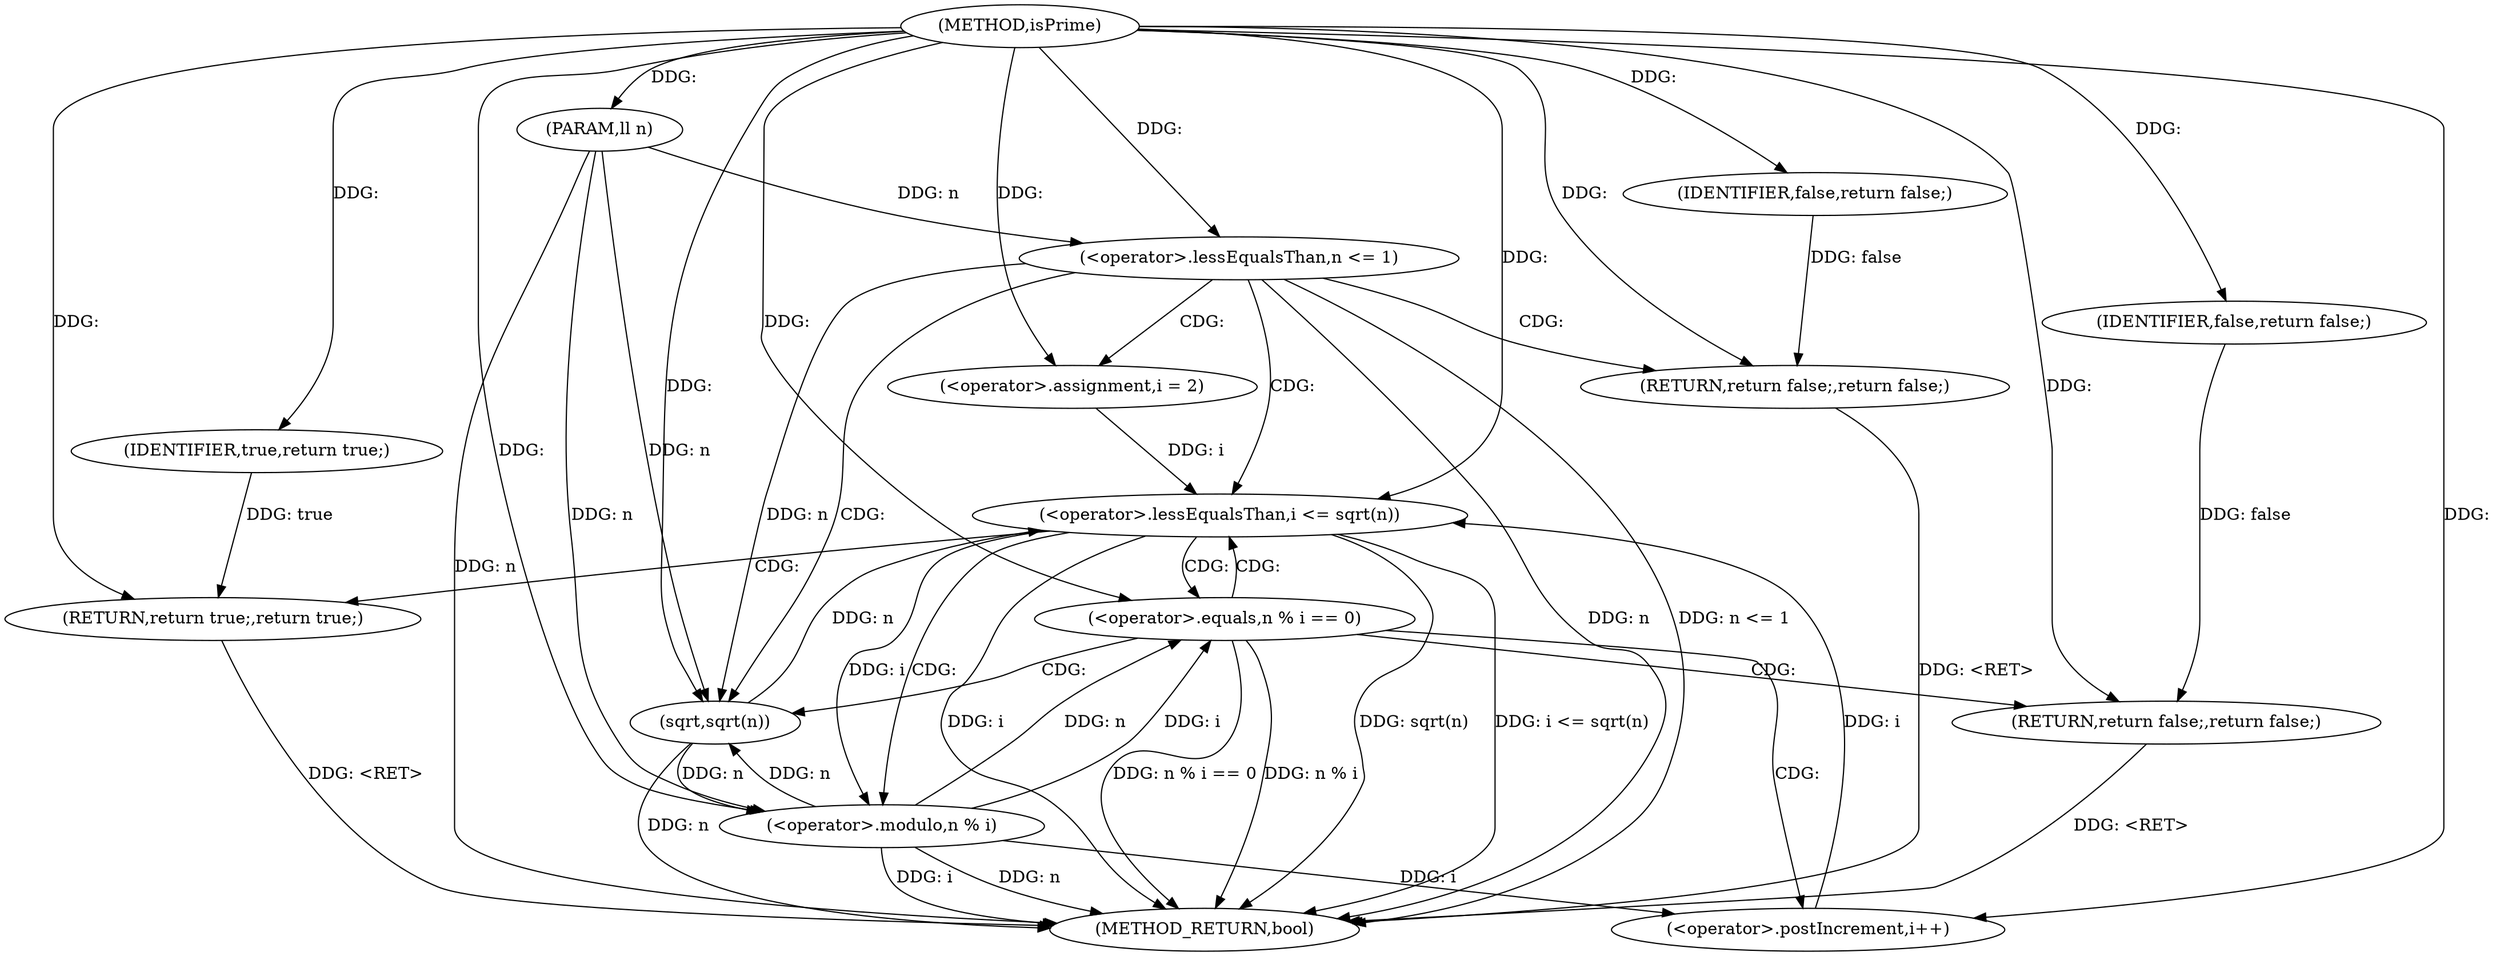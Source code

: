 digraph "isPrime" {  
"1000194" [label = "(METHOD,isPrime)" ]
"1000225" [label = "(METHOD_RETURN,bool)" ]
"1000195" [label = "(PARAM,ll n)" ]
"1000223" [label = "(RETURN,return true;,return true;)" ]
"1000198" [label = "(<operator>.lessEqualsThan,n <= 1)" ]
"1000201" [label = "(RETURN,return false;,return false;)" ]
"1000205" [label = "(<operator>.assignment,i = 2)" ]
"1000208" [label = "(<operator>.lessEqualsThan,i <= sqrt(n))" ]
"1000212" [label = "(<operator>.postIncrement,i++)" ]
"1000224" [label = "(IDENTIFIER,true,return true;)" ]
"1000202" [label = "(IDENTIFIER,false,return false;)" ]
"1000210" [label = "(sqrt,sqrt(n))" ]
"1000216" [label = "(<operator>.equals,n % i == 0)" ]
"1000221" [label = "(RETURN,return false;,return false;)" ]
"1000222" [label = "(IDENTIFIER,false,return false;)" ]
"1000217" [label = "(<operator>.modulo,n % i)" ]
  "1000223" -> "1000225"  [ label = "DDG: <RET>"] 
  "1000201" -> "1000225"  [ label = "DDG: <RET>"] 
  "1000221" -> "1000225"  [ label = "DDG: <RET>"] 
  "1000195" -> "1000225"  [ label = "DDG: n"] 
  "1000198" -> "1000225"  [ label = "DDG: n"] 
  "1000198" -> "1000225"  [ label = "DDG: n <= 1"] 
  "1000208" -> "1000225"  [ label = "DDG: i"] 
  "1000210" -> "1000225"  [ label = "DDG: n"] 
  "1000208" -> "1000225"  [ label = "DDG: sqrt(n)"] 
  "1000208" -> "1000225"  [ label = "DDG: i <= sqrt(n)"] 
  "1000217" -> "1000225"  [ label = "DDG: n"] 
  "1000217" -> "1000225"  [ label = "DDG: i"] 
  "1000216" -> "1000225"  [ label = "DDG: n % i"] 
  "1000216" -> "1000225"  [ label = "DDG: n % i == 0"] 
  "1000194" -> "1000195"  [ label = "DDG: "] 
  "1000224" -> "1000223"  [ label = "DDG: true"] 
  "1000194" -> "1000223"  [ label = "DDG: "] 
  "1000202" -> "1000201"  [ label = "DDG: false"] 
  "1000194" -> "1000201"  [ label = "DDG: "] 
  "1000194" -> "1000205"  [ label = "DDG: "] 
  "1000194" -> "1000224"  [ label = "DDG: "] 
  "1000195" -> "1000198"  [ label = "DDG: n"] 
  "1000194" -> "1000198"  [ label = "DDG: "] 
  "1000194" -> "1000202"  [ label = "DDG: "] 
  "1000205" -> "1000208"  [ label = "DDG: i"] 
  "1000212" -> "1000208"  [ label = "DDG: i"] 
  "1000194" -> "1000208"  [ label = "DDG: "] 
  "1000210" -> "1000208"  [ label = "DDG: n"] 
  "1000217" -> "1000212"  [ label = "DDG: i"] 
  "1000194" -> "1000212"  [ label = "DDG: "] 
  "1000198" -> "1000210"  [ label = "DDG: n"] 
  "1000217" -> "1000210"  [ label = "DDG: n"] 
  "1000195" -> "1000210"  [ label = "DDG: n"] 
  "1000194" -> "1000210"  [ label = "DDG: "] 
  "1000222" -> "1000221"  [ label = "DDG: false"] 
  "1000194" -> "1000221"  [ label = "DDG: "] 
  "1000217" -> "1000216"  [ label = "DDG: n"] 
  "1000217" -> "1000216"  [ label = "DDG: i"] 
  "1000194" -> "1000216"  [ label = "DDG: "] 
  "1000194" -> "1000222"  [ label = "DDG: "] 
  "1000210" -> "1000217"  [ label = "DDG: n"] 
  "1000195" -> "1000217"  [ label = "DDG: n"] 
  "1000194" -> "1000217"  [ label = "DDG: "] 
  "1000208" -> "1000217"  [ label = "DDG: i"] 
  "1000198" -> "1000201"  [ label = "CDG: "] 
  "1000198" -> "1000210"  [ label = "CDG: "] 
  "1000198" -> "1000208"  [ label = "CDG: "] 
  "1000198" -> "1000205"  [ label = "CDG: "] 
  "1000208" -> "1000217"  [ label = "CDG: "] 
  "1000208" -> "1000223"  [ label = "CDG: "] 
  "1000208" -> "1000216"  [ label = "CDG: "] 
  "1000216" -> "1000210"  [ label = "CDG: "] 
  "1000216" -> "1000208"  [ label = "CDG: "] 
  "1000216" -> "1000212"  [ label = "CDG: "] 
  "1000216" -> "1000221"  [ label = "CDG: "] 
}

